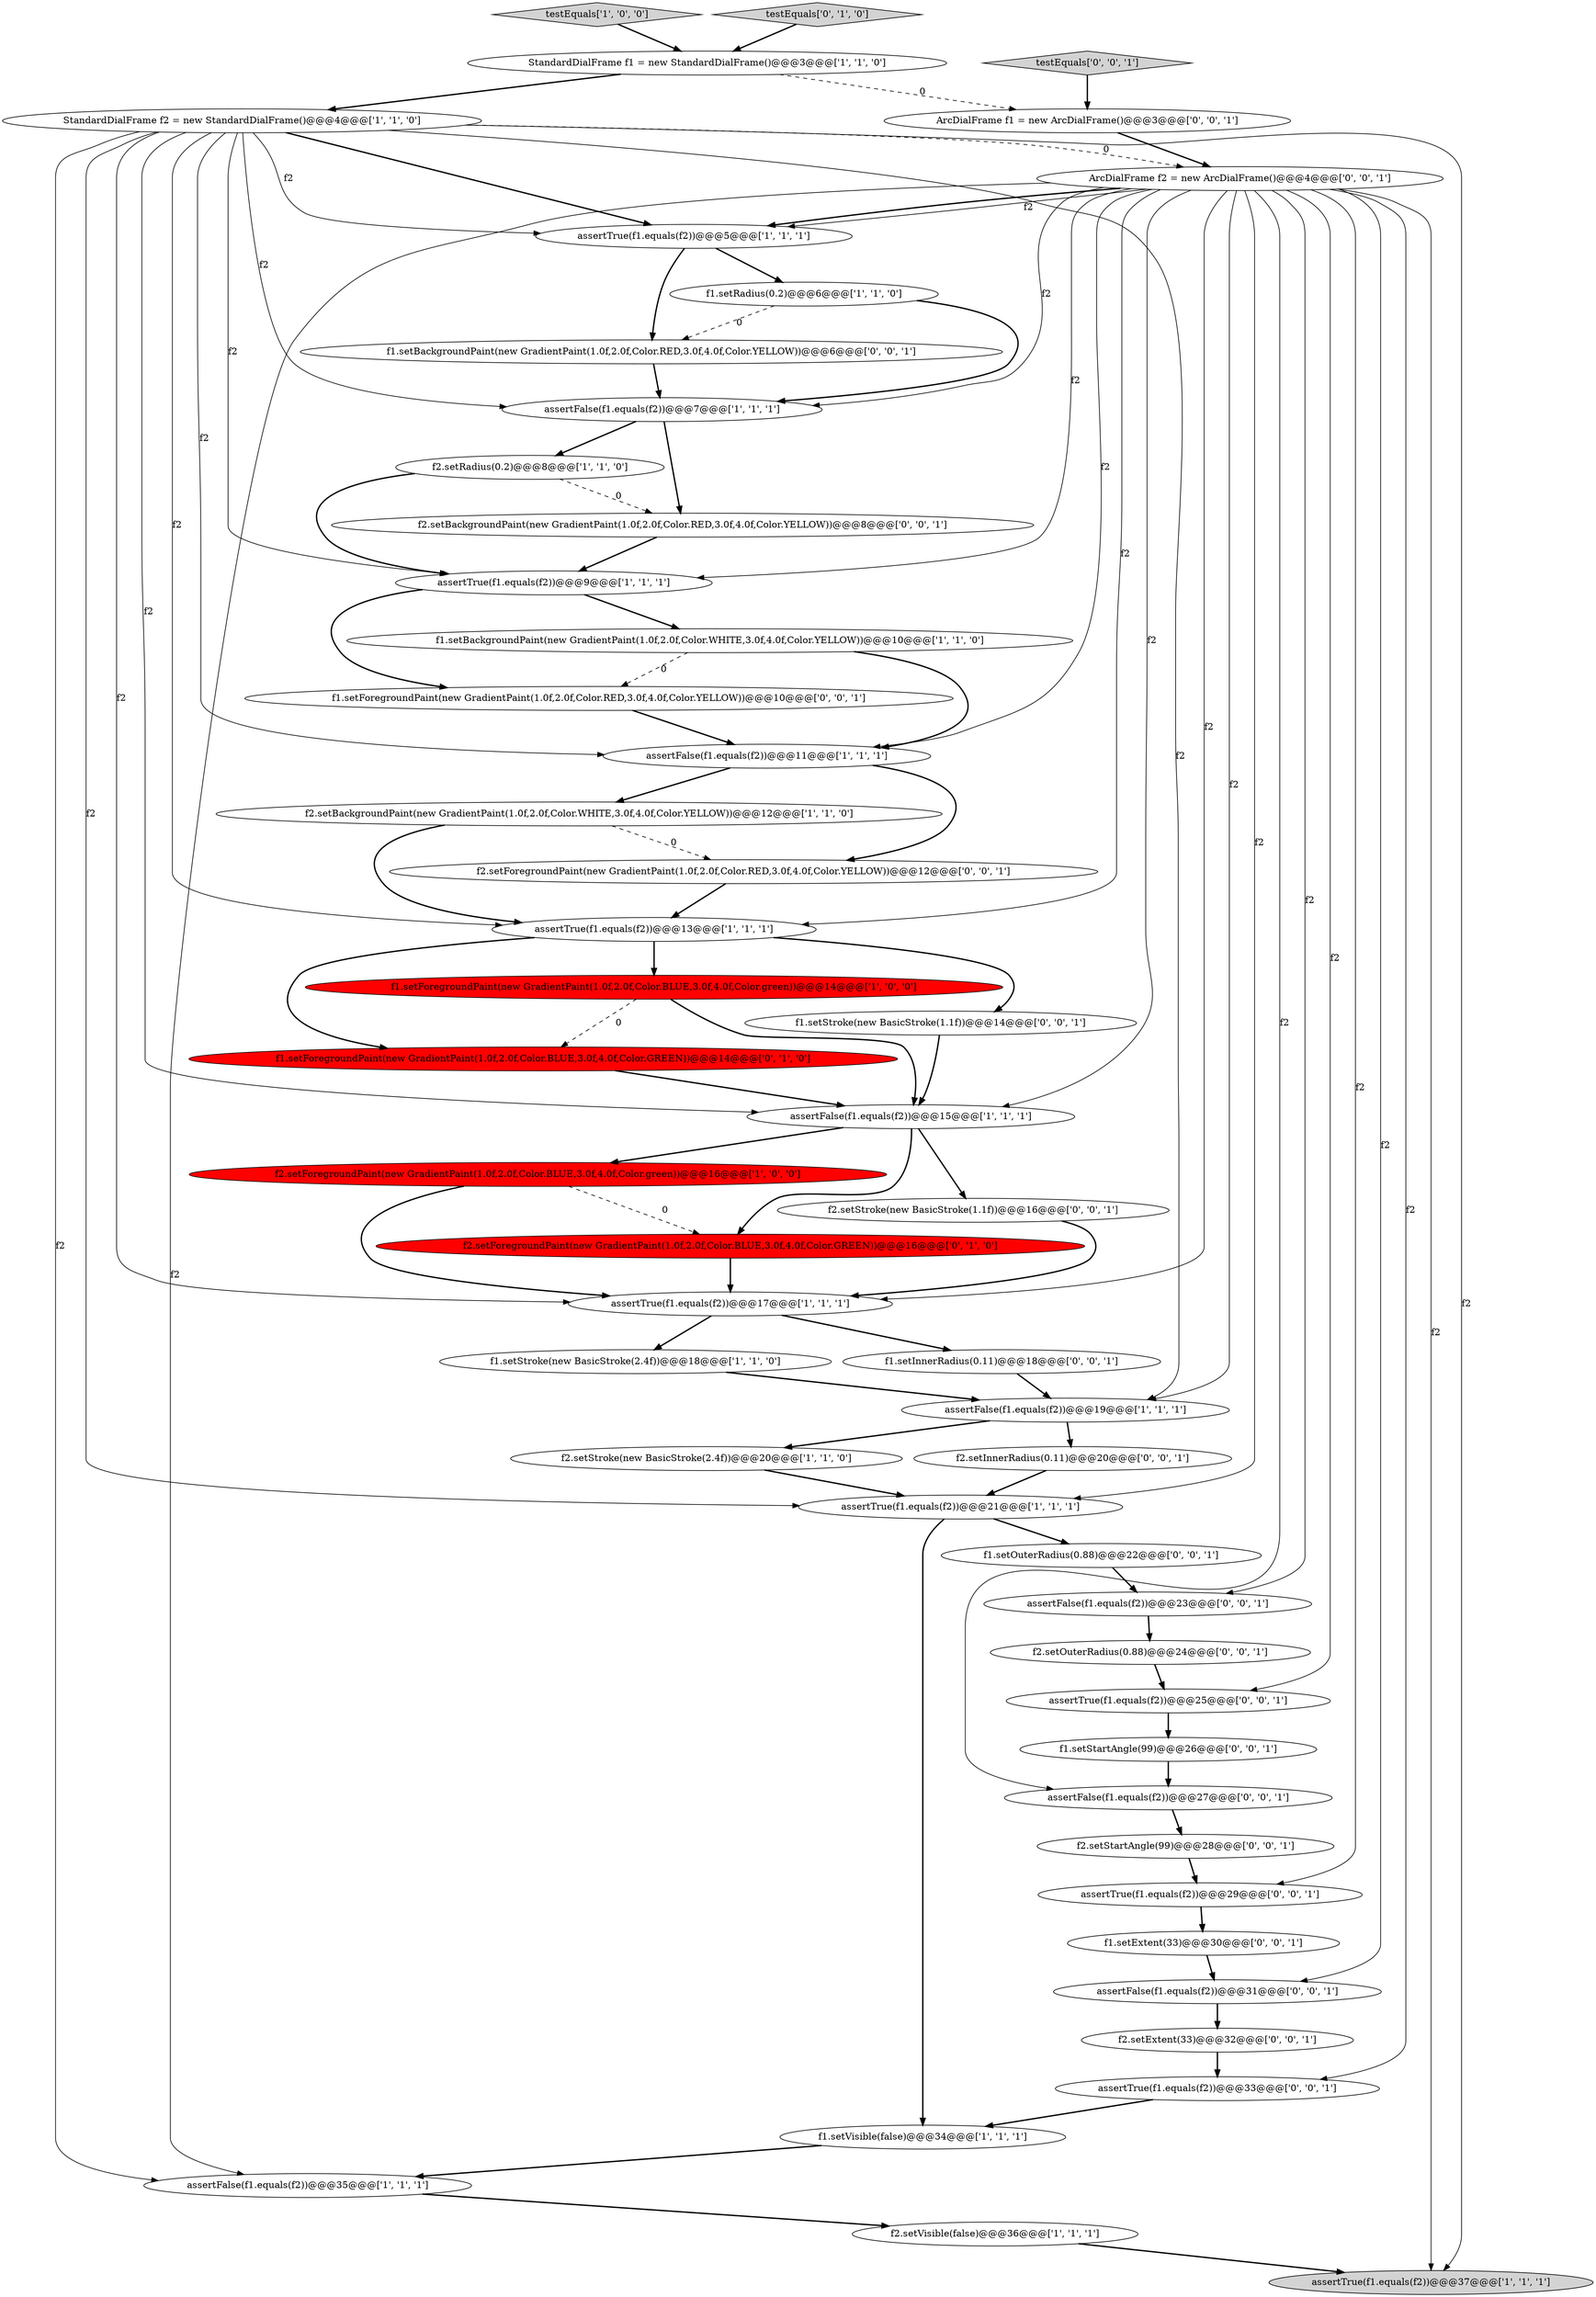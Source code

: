 digraph {
25 [style = filled, label = "f2.setForegroundPaint(new GradientPaint(1.0f,2.0f,Color.BLUE,3.0f,4.0f,Color.GREEN))@@@16@@@['0', '1', '0']", fillcolor = red, shape = ellipse image = "AAA1AAABBB2BBB"];
45 [style = filled, label = "f1.setForegroundPaint(new GradientPaint(1.0f,2.0f,Color.RED,3.0f,4.0f,Color.YELLOW))@@@10@@@['0', '0', '1']", fillcolor = white, shape = ellipse image = "AAA0AAABBB3BBB"];
11 [style = filled, label = "testEquals['1', '0', '0']", fillcolor = lightgray, shape = diamond image = "AAA0AAABBB1BBB"];
39 [style = filled, label = "f1.setExtent(33)@@@30@@@['0', '0', '1']", fillcolor = white, shape = ellipse image = "AAA0AAABBB3BBB"];
14 [style = filled, label = "assertTrue(f1.equals(f2))@@@17@@@['1', '1', '1']", fillcolor = white, shape = ellipse image = "AAA0AAABBB1BBB"];
15 [style = filled, label = "assertTrue(f1.equals(f2))@@@37@@@['1', '1', '1']", fillcolor = lightgray, shape = ellipse image = "AAA0AAABBB1BBB"];
42 [style = filled, label = "f2.setExtent(33)@@@32@@@['0', '0', '1']", fillcolor = white, shape = ellipse image = "AAA0AAABBB3BBB"];
43 [style = filled, label = "assertTrue(f1.equals(f2))@@@33@@@['0', '0', '1']", fillcolor = white, shape = ellipse image = "AAA0AAABBB3BBB"];
3 [style = filled, label = "StandardDialFrame f1 = new StandardDialFrame()@@@3@@@['1', '1', '0']", fillcolor = white, shape = ellipse image = "AAA0AAABBB1BBB"];
6 [style = filled, label = "f2.setRadius(0.2)@@@8@@@['1', '1', '0']", fillcolor = white, shape = ellipse image = "AAA0AAABBB1BBB"];
10 [style = filled, label = "f2.setVisible(false)@@@36@@@['1', '1', '1']", fillcolor = white, shape = ellipse image = "AAA0AAABBB1BBB"];
13 [style = filled, label = "assertTrue(f1.equals(f2))@@@9@@@['1', '1', '1']", fillcolor = white, shape = ellipse image = "AAA0AAABBB1BBB"];
22 [style = filled, label = "assertFalse(f1.equals(f2))@@@35@@@['1', '1', '1']", fillcolor = white, shape = ellipse image = "AAA0AAABBB1BBB"];
30 [style = filled, label = "assertFalse(f1.equals(f2))@@@27@@@['0', '0', '1']", fillcolor = white, shape = ellipse image = "AAA0AAABBB3BBB"];
32 [style = filled, label = "f1.setInnerRadius(0.11)@@@18@@@['0', '0', '1']", fillcolor = white, shape = ellipse image = "AAA0AAABBB3BBB"];
12 [style = filled, label = "assertTrue(f1.equals(f2))@@@5@@@['1', '1', '1']", fillcolor = white, shape = ellipse image = "AAA0AAABBB1BBB"];
46 [style = filled, label = "f2.setStroke(new BasicStroke(1.1f))@@@16@@@['0', '0', '1']", fillcolor = white, shape = ellipse image = "AAA0AAABBB3BBB"];
2 [style = filled, label = "assertFalse(f1.equals(f2))@@@15@@@['1', '1', '1']", fillcolor = white, shape = ellipse image = "AAA0AAABBB1BBB"];
35 [style = filled, label = "f2.setOuterRadius(0.88)@@@24@@@['0', '0', '1']", fillcolor = white, shape = ellipse image = "AAA0AAABBB3BBB"];
5 [style = filled, label = "f1.setRadius(0.2)@@@6@@@['1', '1', '0']", fillcolor = white, shape = ellipse image = "AAA0AAABBB1BBB"];
23 [style = filled, label = "f1.setVisible(false)@@@34@@@['1', '1', '1']", fillcolor = white, shape = ellipse image = "AAA0AAABBB1BBB"];
20 [style = filled, label = "f2.setStroke(new BasicStroke(2.4f))@@@20@@@['1', '1', '0']", fillcolor = white, shape = ellipse image = "AAA0AAABBB1BBB"];
1 [style = filled, label = "assertFalse(f1.equals(f2))@@@7@@@['1', '1', '1']", fillcolor = white, shape = ellipse image = "AAA0AAABBB1BBB"];
47 [style = filled, label = "f1.setStroke(new BasicStroke(1.1f))@@@14@@@['0', '0', '1']", fillcolor = white, shape = ellipse image = "AAA0AAABBB3BBB"];
8 [style = filled, label = "StandardDialFrame f2 = new StandardDialFrame()@@@4@@@['1', '1', '0']", fillcolor = white, shape = ellipse image = "AAA0AAABBB1BBB"];
0 [style = filled, label = "assertFalse(f1.equals(f2))@@@19@@@['1', '1', '1']", fillcolor = white, shape = ellipse image = "AAA0AAABBB1BBB"];
18 [style = filled, label = "assertTrue(f1.equals(f2))@@@13@@@['1', '1', '1']", fillcolor = white, shape = ellipse image = "AAA0AAABBB1BBB"];
44 [style = filled, label = "f2.setForegroundPaint(new GradientPaint(1.0f,2.0f,Color.RED,3.0f,4.0f,Color.YELLOW))@@@12@@@['0', '0', '1']", fillcolor = white, shape = ellipse image = "AAA0AAABBB3BBB"];
31 [style = filled, label = "assertFalse(f1.equals(f2))@@@23@@@['0', '0', '1']", fillcolor = white, shape = ellipse image = "AAA0AAABBB3BBB"];
37 [style = filled, label = "f1.setOuterRadius(0.88)@@@22@@@['0', '0', '1']", fillcolor = white, shape = ellipse image = "AAA0AAABBB3BBB"];
16 [style = filled, label = "f2.setForegroundPaint(new GradientPaint(1.0f,2.0f,Color.BLUE,3.0f,4.0f,Color.green))@@@16@@@['1', '0', '0']", fillcolor = red, shape = ellipse image = "AAA1AAABBB1BBB"];
36 [style = filled, label = "f2.setStartAngle(99)@@@28@@@['0', '0', '1']", fillcolor = white, shape = ellipse image = "AAA0AAABBB3BBB"];
34 [style = filled, label = "assertFalse(f1.equals(f2))@@@31@@@['0', '0', '1']", fillcolor = white, shape = ellipse image = "AAA0AAABBB3BBB"];
38 [style = filled, label = "ArcDialFrame f2 = new ArcDialFrame()@@@4@@@['0', '0', '1']", fillcolor = white, shape = ellipse image = "AAA0AAABBB3BBB"];
19 [style = filled, label = "f1.setStroke(new BasicStroke(2.4f))@@@18@@@['1', '1', '0']", fillcolor = white, shape = ellipse image = "AAA0AAABBB1BBB"];
21 [style = filled, label = "f1.setBackgroundPaint(new GradientPaint(1.0f,2.0f,Color.WHITE,3.0f,4.0f,Color.YELLOW))@@@10@@@['1', '1', '0']", fillcolor = white, shape = ellipse image = "AAA0AAABBB1BBB"];
48 [style = filled, label = "testEquals['0', '0', '1']", fillcolor = lightgray, shape = diamond image = "AAA0AAABBB3BBB"];
24 [style = filled, label = "testEquals['0', '1', '0']", fillcolor = lightgray, shape = diamond image = "AAA0AAABBB2BBB"];
40 [style = filled, label = "assertTrue(f1.equals(f2))@@@29@@@['0', '0', '1']", fillcolor = white, shape = ellipse image = "AAA0AAABBB3BBB"];
7 [style = filled, label = "f1.setForegroundPaint(new GradientPaint(1.0f,2.0f,Color.BLUE,3.0f,4.0f,Color.green))@@@14@@@['1', '0', '0']", fillcolor = red, shape = ellipse image = "AAA1AAABBB1BBB"];
41 [style = filled, label = "f1.setBackgroundPaint(new GradientPaint(1.0f,2.0f,Color.RED,3.0f,4.0f,Color.YELLOW))@@@6@@@['0', '0', '1']", fillcolor = white, shape = ellipse image = "AAA0AAABBB3BBB"];
27 [style = filled, label = "f2.setInnerRadius(0.11)@@@20@@@['0', '0', '1']", fillcolor = white, shape = ellipse image = "AAA0AAABBB3BBB"];
9 [style = filled, label = "f2.setBackgroundPaint(new GradientPaint(1.0f,2.0f,Color.WHITE,3.0f,4.0f,Color.YELLOW))@@@12@@@['1', '1', '0']", fillcolor = white, shape = ellipse image = "AAA0AAABBB1BBB"];
26 [style = filled, label = "f1.setForegroundPaint(new GradientPaint(1.0f,2.0f,Color.BLUE,3.0f,4.0f,Color.GREEN))@@@14@@@['0', '1', '0']", fillcolor = red, shape = ellipse image = "AAA1AAABBB2BBB"];
49 [style = filled, label = "f2.setBackgroundPaint(new GradientPaint(1.0f,2.0f,Color.RED,3.0f,4.0f,Color.YELLOW))@@@8@@@['0', '0', '1']", fillcolor = white, shape = ellipse image = "AAA0AAABBB3BBB"];
4 [style = filled, label = "assertTrue(f1.equals(f2))@@@21@@@['1', '1', '1']", fillcolor = white, shape = ellipse image = "AAA0AAABBB1BBB"];
33 [style = filled, label = "ArcDialFrame f1 = new ArcDialFrame()@@@3@@@['0', '0', '1']", fillcolor = white, shape = ellipse image = "AAA0AAABBB3BBB"];
28 [style = filled, label = "f1.setStartAngle(99)@@@26@@@['0', '0', '1']", fillcolor = white, shape = ellipse image = "AAA0AAABBB3BBB"];
29 [style = filled, label = "assertTrue(f1.equals(f2))@@@25@@@['0', '0', '1']", fillcolor = white, shape = ellipse image = "AAA0AAABBB3BBB"];
17 [style = filled, label = "assertFalse(f1.equals(f2))@@@11@@@['1', '1', '1']", fillcolor = white, shape = ellipse image = "AAA0AAABBB1BBB"];
12->5 [style = bold, label=""];
17->9 [style = bold, label=""];
32->0 [style = bold, label=""];
38->12 [style = bold, label=""];
8->17 [style = solid, label="f2"];
30->36 [style = bold, label=""];
25->14 [style = bold, label=""];
38->34 [style = solid, label="f2"];
43->23 [style = bold, label=""];
8->0 [style = solid, label="f2"];
23->22 [style = bold, label=""];
31->35 [style = bold, label=""];
8->1 [style = solid, label="f2"];
37->31 [style = bold, label=""];
49->13 [style = bold, label=""];
13->45 [style = bold, label=""];
16->14 [style = bold, label=""];
17->44 [style = bold, label=""];
45->17 [style = bold, label=""];
44->18 [style = bold, label=""];
7->26 [style = dashed, label="0"];
2->25 [style = bold, label=""];
38->31 [style = solid, label="f2"];
5->41 [style = dashed, label="0"];
2->16 [style = bold, label=""];
8->4 [style = solid, label="f2"];
38->1 [style = solid, label="f2"];
28->30 [style = bold, label=""];
3->33 [style = dashed, label="0"];
38->4 [style = solid, label="f2"];
39->34 [style = bold, label=""];
16->25 [style = dashed, label="0"];
1->49 [style = bold, label=""];
34->42 [style = bold, label=""];
21->45 [style = dashed, label="0"];
38->30 [style = solid, label="f2"];
12->41 [style = bold, label=""];
6->49 [style = dashed, label="0"];
5->1 [style = bold, label=""];
8->12 [style = solid, label="f2"];
38->13 [style = solid, label="f2"];
8->13 [style = solid, label="f2"];
8->38 [style = dashed, label="0"];
7->2 [style = bold, label=""];
47->2 [style = bold, label=""];
8->22 [style = solid, label="f2"];
48->33 [style = bold, label=""];
46->14 [style = bold, label=""];
0->20 [style = bold, label=""];
38->2 [style = solid, label="f2"];
18->7 [style = bold, label=""];
24->3 [style = bold, label=""];
4->23 [style = bold, label=""];
8->2 [style = solid, label="f2"];
36->40 [style = bold, label=""];
35->29 [style = bold, label=""];
18->47 [style = bold, label=""];
18->26 [style = bold, label=""];
38->29 [style = solid, label="f2"];
14->19 [style = bold, label=""];
38->0 [style = solid, label="f2"];
38->15 [style = solid, label="f2"];
19->0 [style = bold, label=""];
8->14 [style = solid, label="f2"];
1->6 [style = bold, label=""];
9->18 [style = bold, label=""];
40->39 [style = bold, label=""];
8->15 [style = solid, label="f2"];
11->3 [style = bold, label=""];
38->12 [style = solid, label="f2"];
9->44 [style = dashed, label="0"];
38->17 [style = solid, label="f2"];
3->8 [style = bold, label=""];
6->13 [style = bold, label=""];
8->18 [style = solid, label="f2"];
22->10 [style = bold, label=""];
14->32 [style = bold, label=""];
38->43 [style = solid, label="f2"];
8->12 [style = bold, label=""];
2->46 [style = bold, label=""];
42->43 [style = bold, label=""];
10->15 [style = bold, label=""];
0->27 [style = bold, label=""];
38->40 [style = solid, label="f2"];
41->1 [style = bold, label=""];
20->4 [style = bold, label=""];
29->28 [style = bold, label=""];
26->2 [style = bold, label=""];
27->4 [style = bold, label=""];
4->37 [style = bold, label=""];
38->22 [style = solid, label="f2"];
38->18 [style = solid, label="f2"];
38->14 [style = solid, label="f2"];
33->38 [style = bold, label=""];
13->21 [style = bold, label=""];
21->17 [style = bold, label=""];
}
